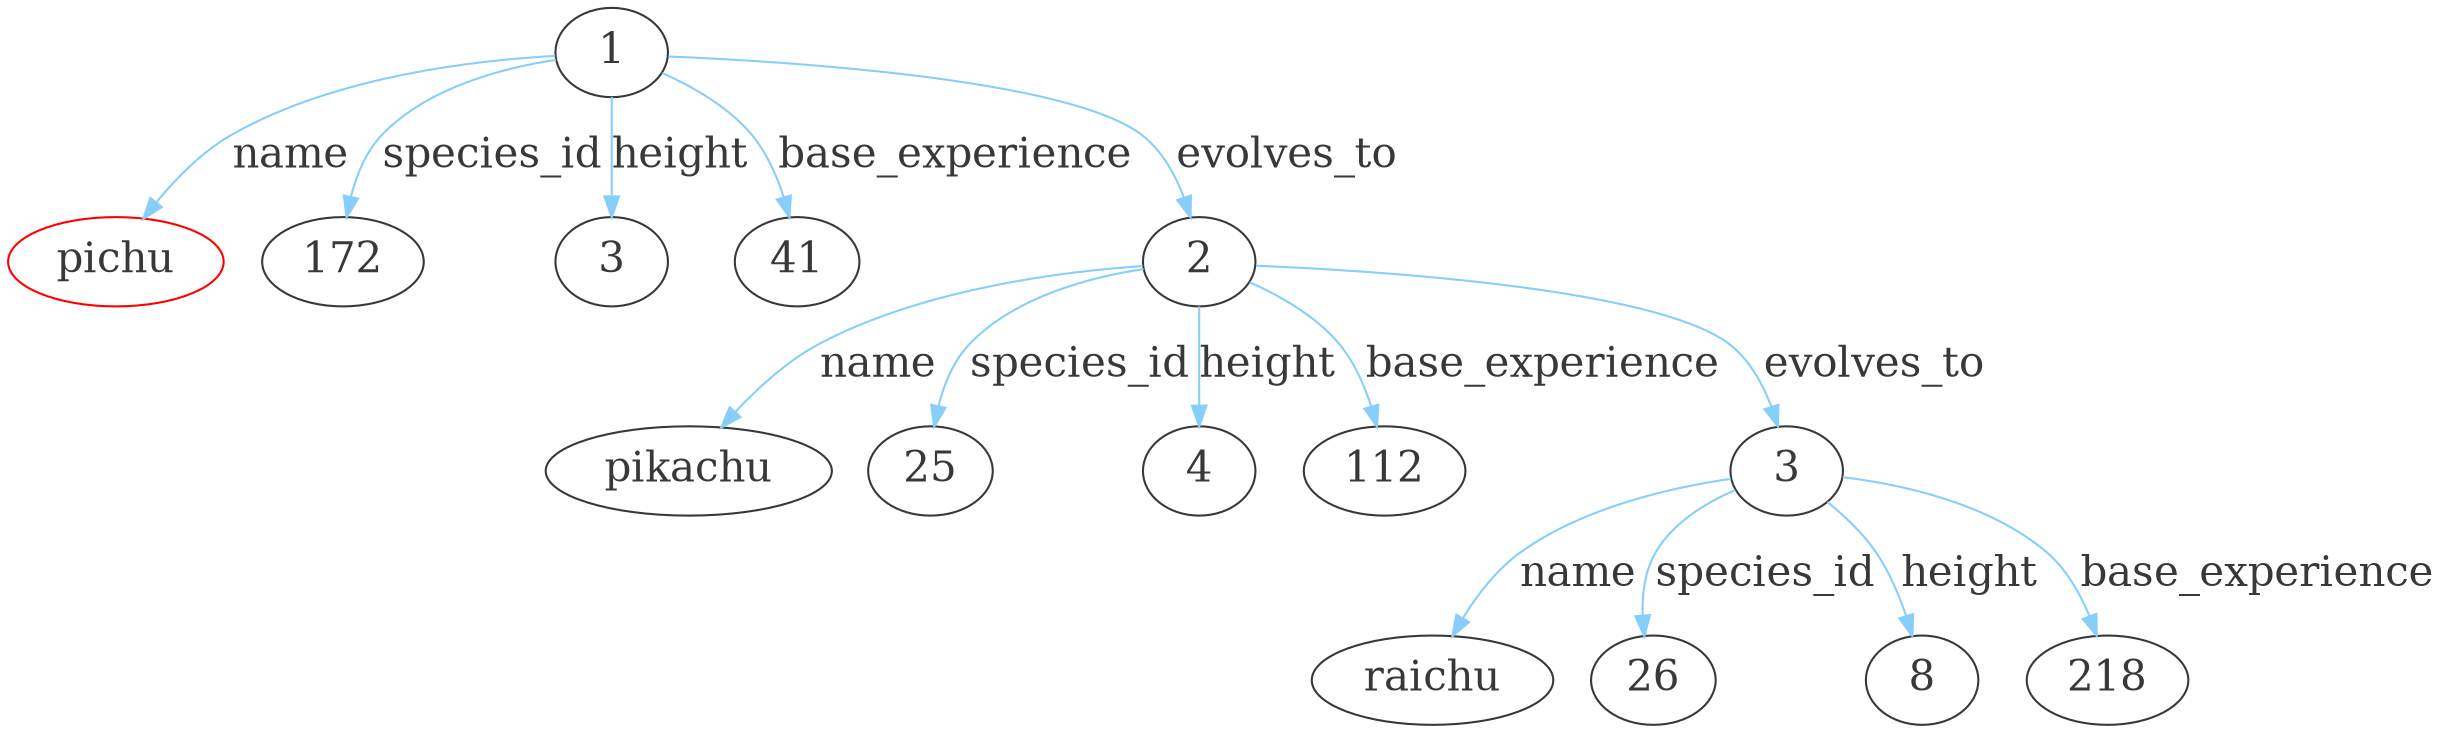 digraph {
  graph [
   rankdir=TB
  ];
  node [
    style = "", fontsize = "20", fontcolor="grey22", color = "grey22", penwidth="1.0"
  ]
  edge [
    color="lightskyblue", fontcolor="grey22", penwidth="1.0", fontsize="20"
  ]

  name1 [label="pichu", color="red"]

  pichu1 [label="1"]
  "pichu1" -> name1[label="name"]
  "pichu1" -> "172"[label="species_id"]
  "pichu1" -> "3"[label="height"]
  "pichu1" -> "41"[label="base_experience"]
  "pichu1" -> "pikachu1"[label="evolves_to"]

  pikachu1 [label="2"]
  "pikachu1" -> "pikachu"[label="name"]
  "pikachu1" -> "25"[label="species_id"]
  "pikachu1" -> "4"[label="height"]
  "pikachu1" -> "112"[label="base_experience"]
  "pikachu1" -> "raichu1"[label="evolves_to"]

  raichu1 [label="3"]
  "raichu1" -> "raichu"[label="name"]
  "raichu1" -> "26"[label="species_id"]
  "raichu1" -> "8"[label="height"]
  "raichu1" -> "218"[label="base_experience"]
}

/* sudo apt-get install graphviz */
/* dot -Tpng example1_1.dot > example1_1.png && f example1_1.png */
